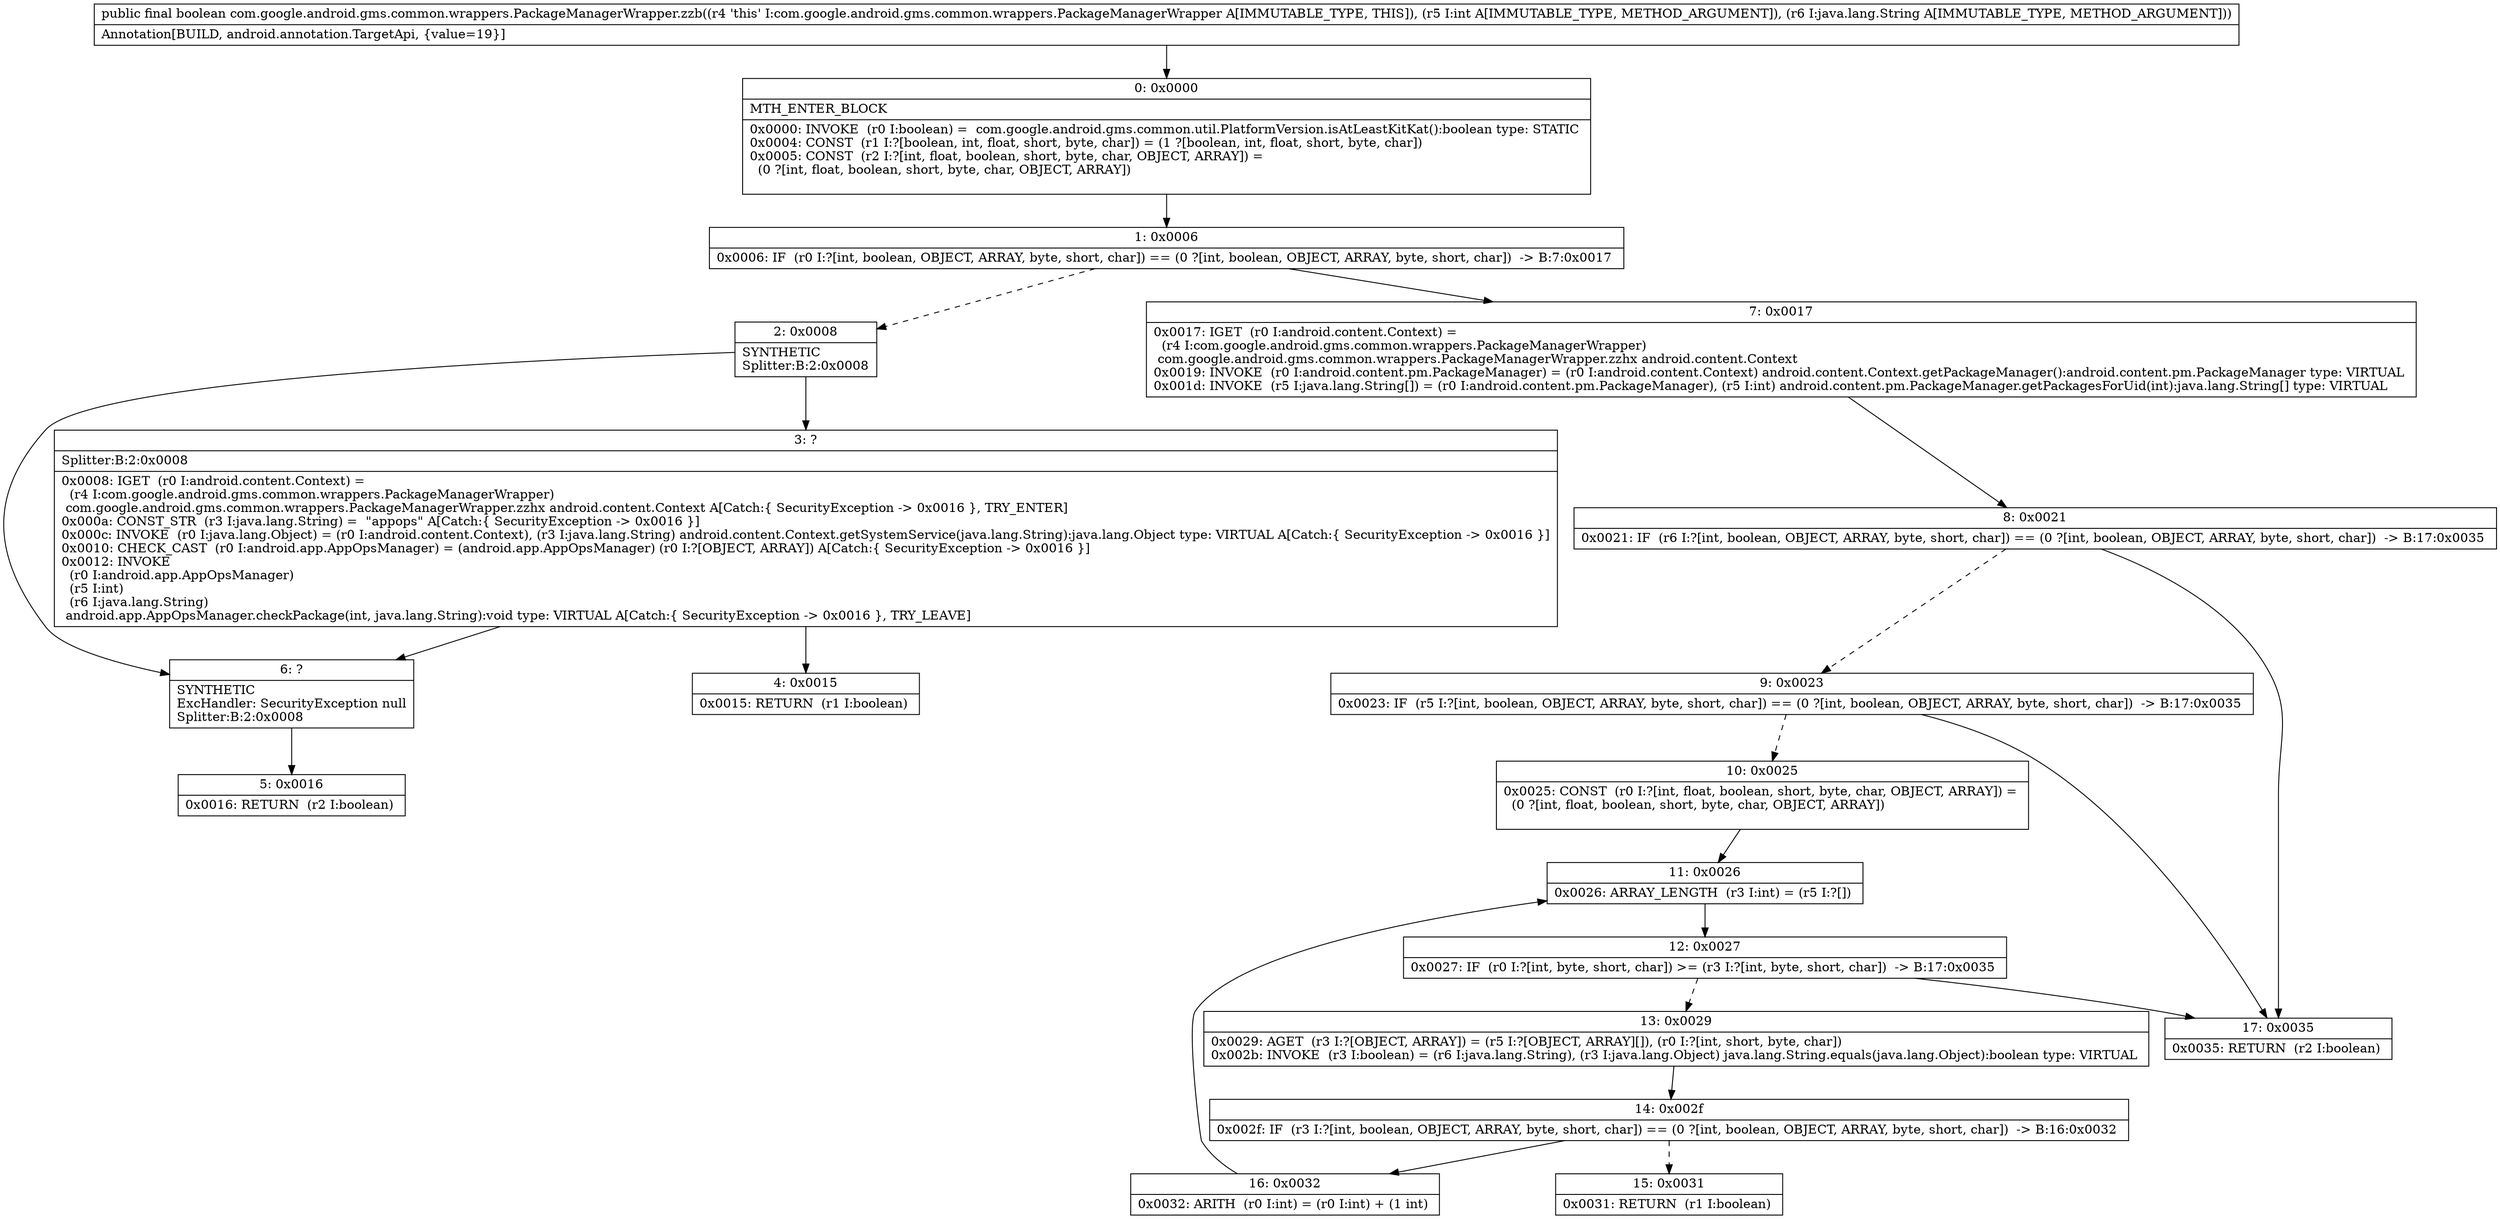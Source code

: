 digraph "CFG forcom.google.android.gms.common.wrappers.PackageManagerWrapper.zzb(ILjava\/lang\/String;)Z" {
Node_0 [shape=record,label="{0\:\ 0x0000|MTH_ENTER_BLOCK\l|0x0000: INVOKE  (r0 I:boolean) =  com.google.android.gms.common.util.PlatformVersion.isAtLeastKitKat():boolean type: STATIC \l0x0004: CONST  (r1 I:?[boolean, int, float, short, byte, char]) = (1 ?[boolean, int, float, short, byte, char]) \l0x0005: CONST  (r2 I:?[int, float, boolean, short, byte, char, OBJECT, ARRAY]) = \l  (0 ?[int, float, boolean, short, byte, char, OBJECT, ARRAY])\l \l}"];
Node_1 [shape=record,label="{1\:\ 0x0006|0x0006: IF  (r0 I:?[int, boolean, OBJECT, ARRAY, byte, short, char]) == (0 ?[int, boolean, OBJECT, ARRAY, byte, short, char])  \-\> B:7:0x0017 \l}"];
Node_2 [shape=record,label="{2\:\ 0x0008|SYNTHETIC\lSplitter:B:2:0x0008\l}"];
Node_3 [shape=record,label="{3\:\ ?|Splitter:B:2:0x0008\l|0x0008: IGET  (r0 I:android.content.Context) = \l  (r4 I:com.google.android.gms.common.wrappers.PackageManagerWrapper)\l com.google.android.gms.common.wrappers.PackageManagerWrapper.zzhx android.content.Context A[Catch:\{ SecurityException \-\> 0x0016 \}, TRY_ENTER]\l0x000a: CONST_STR  (r3 I:java.lang.String) =  \"appops\" A[Catch:\{ SecurityException \-\> 0x0016 \}]\l0x000c: INVOKE  (r0 I:java.lang.Object) = (r0 I:android.content.Context), (r3 I:java.lang.String) android.content.Context.getSystemService(java.lang.String):java.lang.Object type: VIRTUAL A[Catch:\{ SecurityException \-\> 0x0016 \}]\l0x0010: CHECK_CAST  (r0 I:android.app.AppOpsManager) = (android.app.AppOpsManager) (r0 I:?[OBJECT, ARRAY]) A[Catch:\{ SecurityException \-\> 0x0016 \}]\l0x0012: INVOKE  \l  (r0 I:android.app.AppOpsManager)\l  (r5 I:int)\l  (r6 I:java.lang.String)\l android.app.AppOpsManager.checkPackage(int, java.lang.String):void type: VIRTUAL A[Catch:\{ SecurityException \-\> 0x0016 \}, TRY_LEAVE]\l}"];
Node_4 [shape=record,label="{4\:\ 0x0015|0x0015: RETURN  (r1 I:boolean) \l}"];
Node_5 [shape=record,label="{5\:\ 0x0016|0x0016: RETURN  (r2 I:boolean) \l}"];
Node_6 [shape=record,label="{6\:\ ?|SYNTHETIC\lExcHandler: SecurityException null\lSplitter:B:2:0x0008\l}"];
Node_7 [shape=record,label="{7\:\ 0x0017|0x0017: IGET  (r0 I:android.content.Context) = \l  (r4 I:com.google.android.gms.common.wrappers.PackageManagerWrapper)\l com.google.android.gms.common.wrappers.PackageManagerWrapper.zzhx android.content.Context \l0x0019: INVOKE  (r0 I:android.content.pm.PackageManager) = (r0 I:android.content.Context) android.content.Context.getPackageManager():android.content.pm.PackageManager type: VIRTUAL \l0x001d: INVOKE  (r5 I:java.lang.String[]) = (r0 I:android.content.pm.PackageManager), (r5 I:int) android.content.pm.PackageManager.getPackagesForUid(int):java.lang.String[] type: VIRTUAL \l}"];
Node_8 [shape=record,label="{8\:\ 0x0021|0x0021: IF  (r6 I:?[int, boolean, OBJECT, ARRAY, byte, short, char]) == (0 ?[int, boolean, OBJECT, ARRAY, byte, short, char])  \-\> B:17:0x0035 \l}"];
Node_9 [shape=record,label="{9\:\ 0x0023|0x0023: IF  (r5 I:?[int, boolean, OBJECT, ARRAY, byte, short, char]) == (0 ?[int, boolean, OBJECT, ARRAY, byte, short, char])  \-\> B:17:0x0035 \l}"];
Node_10 [shape=record,label="{10\:\ 0x0025|0x0025: CONST  (r0 I:?[int, float, boolean, short, byte, char, OBJECT, ARRAY]) = \l  (0 ?[int, float, boolean, short, byte, char, OBJECT, ARRAY])\l \l}"];
Node_11 [shape=record,label="{11\:\ 0x0026|0x0026: ARRAY_LENGTH  (r3 I:int) = (r5 I:?[]) \l}"];
Node_12 [shape=record,label="{12\:\ 0x0027|0x0027: IF  (r0 I:?[int, byte, short, char]) \>= (r3 I:?[int, byte, short, char])  \-\> B:17:0x0035 \l}"];
Node_13 [shape=record,label="{13\:\ 0x0029|0x0029: AGET  (r3 I:?[OBJECT, ARRAY]) = (r5 I:?[OBJECT, ARRAY][]), (r0 I:?[int, short, byte, char]) \l0x002b: INVOKE  (r3 I:boolean) = (r6 I:java.lang.String), (r3 I:java.lang.Object) java.lang.String.equals(java.lang.Object):boolean type: VIRTUAL \l}"];
Node_14 [shape=record,label="{14\:\ 0x002f|0x002f: IF  (r3 I:?[int, boolean, OBJECT, ARRAY, byte, short, char]) == (0 ?[int, boolean, OBJECT, ARRAY, byte, short, char])  \-\> B:16:0x0032 \l}"];
Node_15 [shape=record,label="{15\:\ 0x0031|0x0031: RETURN  (r1 I:boolean) \l}"];
Node_16 [shape=record,label="{16\:\ 0x0032|0x0032: ARITH  (r0 I:int) = (r0 I:int) + (1 int) \l}"];
Node_17 [shape=record,label="{17\:\ 0x0035|0x0035: RETURN  (r2 I:boolean) \l}"];
MethodNode[shape=record,label="{public final boolean com.google.android.gms.common.wrappers.PackageManagerWrapper.zzb((r4 'this' I:com.google.android.gms.common.wrappers.PackageManagerWrapper A[IMMUTABLE_TYPE, THIS]), (r5 I:int A[IMMUTABLE_TYPE, METHOD_ARGUMENT]), (r6 I:java.lang.String A[IMMUTABLE_TYPE, METHOD_ARGUMENT]))  | Annotation[BUILD, android.annotation.TargetApi, \{value=19\}]\l}"];
MethodNode -> Node_0;
Node_0 -> Node_1;
Node_1 -> Node_2[style=dashed];
Node_1 -> Node_7;
Node_2 -> Node_3;
Node_2 -> Node_6;
Node_3 -> Node_4;
Node_3 -> Node_6;
Node_6 -> Node_5;
Node_7 -> Node_8;
Node_8 -> Node_9[style=dashed];
Node_8 -> Node_17;
Node_9 -> Node_10[style=dashed];
Node_9 -> Node_17;
Node_10 -> Node_11;
Node_11 -> Node_12;
Node_12 -> Node_13[style=dashed];
Node_12 -> Node_17;
Node_13 -> Node_14;
Node_14 -> Node_15[style=dashed];
Node_14 -> Node_16;
Node_16 -> Node_11;
}

